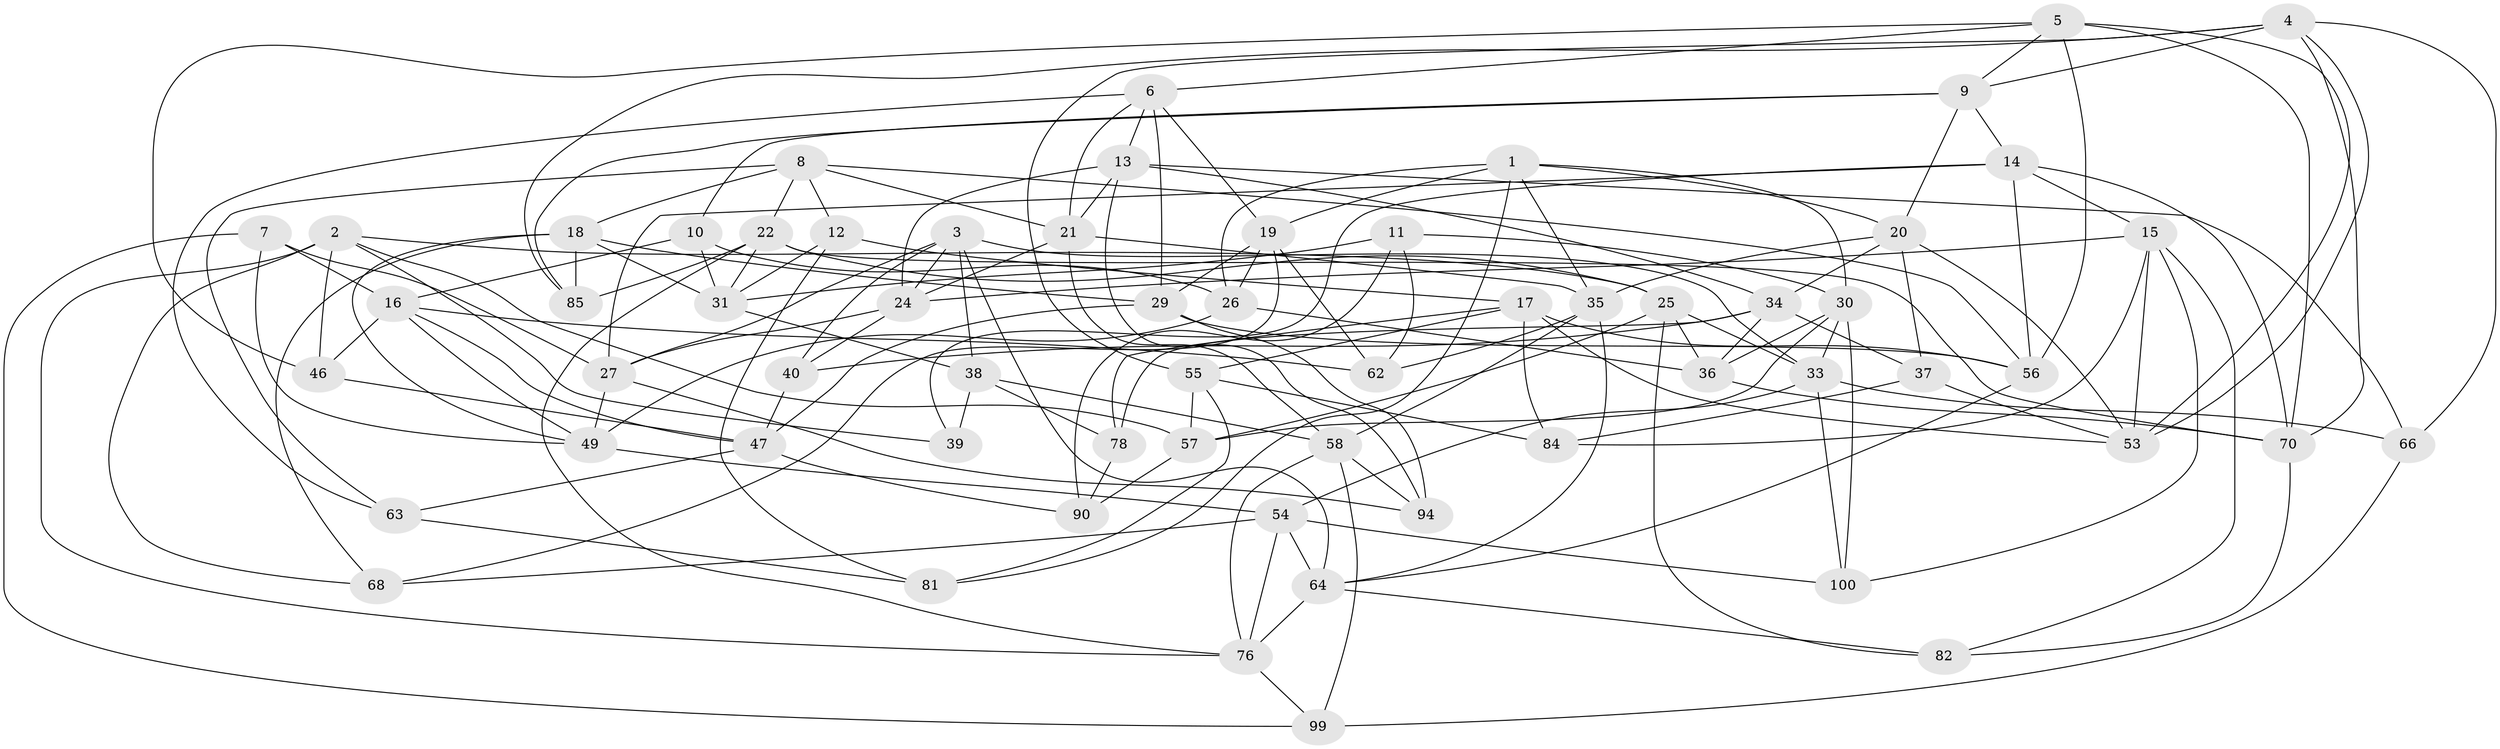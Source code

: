 // Generated by graph-tools (version 1.1) at 2025/24/03/03/25 07:24:22]
// undirected, 62 vertices, 162 edges
graph export_dot {
graph [start="1"]
  node [color=gray90,style=filled];
  1 [super="+50"];
  2 [super="+79"];
  3 [super="+41"];
  4 [super="+77"];
  5 [super="+65"];
  6 [super="+86"];
  7;
  8 [super="+101"];
  9 [super="+52"];
  10;
  11;
  12;
  13 [super="+23"];
  14 [super="+74"];
  15 [super="+89"];
  16 [super="+32"];
  17 [super="+48"];
  18 [super="+60"];
  19 [super="+87"];
  20 [super="+42"];
  21 [super="+51"];
  22 [super="+43"];
  24 [super="+28"];
  25 [super="+102"];
  26 [super="+97"];
  27 [super="+72"];
  29 [super="+71"];
  30 [super="+75"];
  31 [super="+45"];
  33 [super="+61"];
  34 [super="+91"];
  35 [super="+44"];
  36 [super="+96"];
  37;
  38 [super="+93"];
  39;
  40;
  46;
  47 [super="+59"];
  49 [super="+92"];
  53 [super="+67"];
  54 [super="+83"];
  55 [super="+80"];
  56 [super="+73"];
  57 [super="+103"];
  58 [super="+88"];
  62;
  63;
  64 [super="+69"];
  66;
  68;
  70 [super="+95"];
  76 [super="+98"];
  78;
  81;
  82;
  84;
  85;
  90;
  94;
  99;
  100;
  1 -- 20;
  1 -- 81;
  1 -- 26;
  1 -- 30;
  1 -- 35;
  1 -- 19;
  2 -- 39;
  2 -- 68;
  2 -- 46;
  2 -- 57;
  2 -- 25;
  2 -- 76;
  3 -- 40;
  3 -- 64;
  3 -- 24;
  3 -- 27;
  3 -- 33;
  3 -- 38;
  4 -- 9;
  4 -- 53;
  4 -- 55;
  4 -- 66;
  4 -- 85;
  4 -- 70;
  5 -- 6;
  5 -- 53;
  5 -- 56;
  5 -- 9;
  5 -- 46;
  5 -- 70;
  6 -- 13;
  6 -- 63;
  6 -- 29;
  6 -- 21;
  6 -- 19;
  7 -- 16;
  7 -- 99;
  7 -- 27;
  7 -- 49;
  8 -- 18;
  8 -- 12;
  8 -- 63;
  8 -- 22;
  8 -- 56;
  8 -- 21;
  9 -- 10;
  9 -- 85;
  9 -- 14;
  9 -- 20;
  10 -- 26;
  10 -- 31;
  10 -- 16;
  11 -- 90;
  11 -- 30;
  11 -- 62;
  11 -- 31;
  12 -- 81;
  12 -- 31;
  12 -- 17;
  13 -- 66;
  13 -- 24;
  13 -- 34;
  13 -- 21;
  13 -- 94;
  14 -- 70;
  14 -- 56;
  14 -- 27;
  14 -- 15;
  14 -- 39;
  15 -- 100;
  15 -- 84;
  15 -- 24;
  15 -- 82;
  15 -- 53;
  16 -- 46;
  16 -- 49;
  16 -- 62;
  16 -- 47;
  17 -- 55;
  17 -- 78;
  17 -- 84;
  17 -- 56;
  17 -- 53;
  18 -- 68;
  18 -- 49;
  18 -- 85;
  18 -- 29;
  18 -- 31;
  19 -- 26;
  19 -- 68;
  19 -- 62;
  19 -- 29;
  20 -- 53;
  20 -- 34;
  20 -- 37;
  20 -- 35;
  21 -- 24;
  21 -- 58;
  21 -- 35;
  22 -- 70;
  22 -- 76;
  22 -- 85;
  22 -- 31;
  22 -- 25;
  24 -- 27;
  24 -- 40;
  25 -- 57;
  25 -- 82;
  25 -- 36;
  25 -- 33;
  26 -- 36 [weight=2];
  26 -- 49;
  27 -- 94;
  27 -- 49;
  29 -- 47;
  29 -- 56;
  29 -- 94;
  30 -- 100;
  30 -- 57;
  30 -- 36;
  30 -- 33;
  31 -- 38;
  33 -- 54;
  33 -- 66;
  33 -- 100;
  34 -- 37;
  34 -- 40;
  34 -- 78;
  34 -- 36;
  35 -- 64;
  35 -- 58;
  35 -- 62;
  36 -- 70;
  37 -- 84;
  37 -- 53;
  38 -- 78;
  38 -- 39 [weight=2];
  38 -- 58;
  40 -- 47;
  46 -- 47;
  47 -- 90;
  47 -- 63;
  49 -- 54;
  54 -- 64;
  54 -- 100;
  54 -- 68;
  54 -- 76;
  55 -- 57 [weight=2];
  55 -- 81;
  55 -- 84;
  56 -- 64;
  57 -- 90;
  58 -- 76;
  58 -- 99;
  58 -- 94;
  63 -- 81;
  64 -- 82;
  64 -- 76;
  66 -- 99;
  70 -- 82;
  76 -- 99;
  78 -- 90;
}
